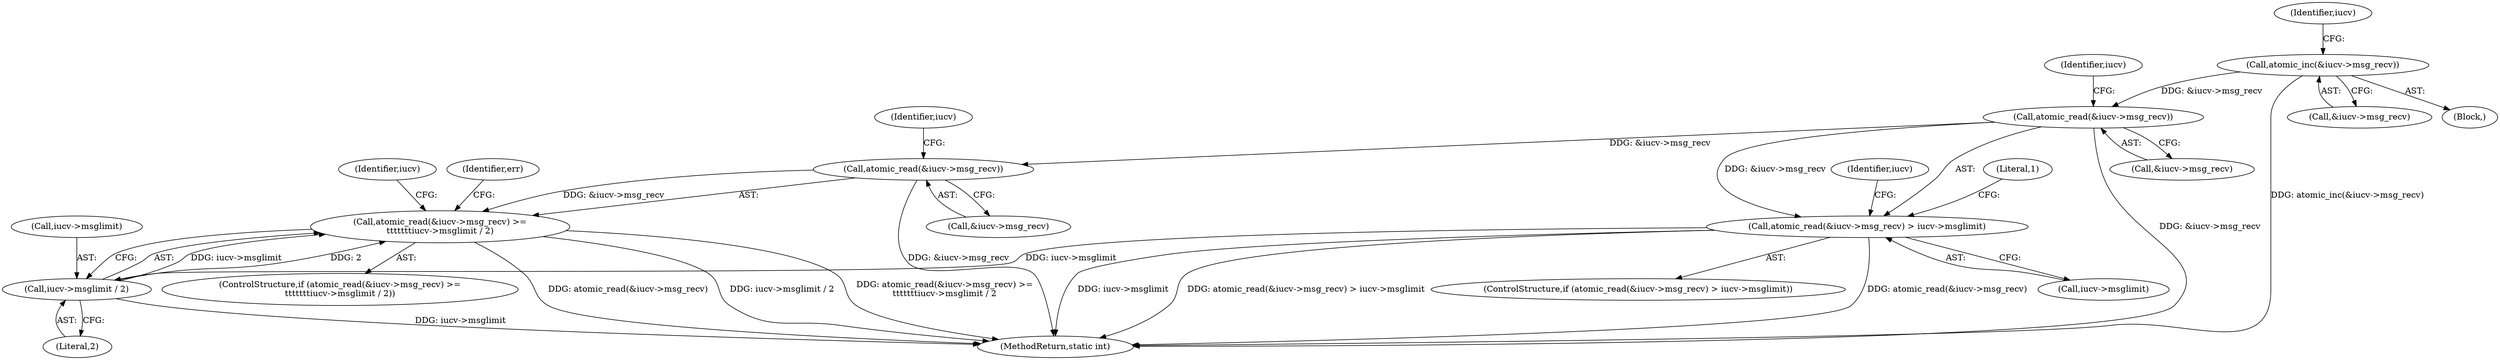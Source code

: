 digraph "0_linux_f3d3342602f8bcbf37d7c46641cb9bca7618eb1c_18@API" {
"1000410" [label="(Call,atomic_read(&iucv->msg_recv) >=\n\t\t\t\t\t\t\tiucv->msglimit / 2)"];
"1000411" [label="(Call,atomic_read(&iucv->msg_recv))"];
"1000331" [label="(Call,atomic_read(&iucv->msg_recv))"];
"1000324" [label="(Call,atomic_inc(&iucv->msg_recv))"];
"1000416" [label="(Call,iucv->msglimit / 2)"];
"1000330" [label="(Call,atomic_read(&iucv->msg_recv) > iucv->msglimit)"];
"1000418" [label="(Identifier,iucv)"];
"1000336" [label="(Call,iucv->msglimit)"];
"1000351" [label="(Identifier,iucv)"];
"1000416" [label="(Call,iucv->msglimit / 2)"];
"1000441" [label="(Identifier,iucv)"];
"1000330" [label="(Call,atomic_read(&iucv->msg_recv) > iucv->msglimit)"];
"1000325" [label="(Call,&iucv->msg_recv)"];
"1000409" [label="(ControlStructure,if (atomic_read(&iucv->msg_recv) >=\n\t\t\t\t\t\t\tiucv->msglimit / 2))"];
"1000323" [label="(Block,)"];
"1000411" [label="(Call,atomic_read(&iucv->msg_recv))"];
"1000324" [label="(Call,atomic_inc(&iucv->msg_recv))"];
"1000334" [label="(Identifier,iucv)"];
"1000410" [label="(Call,atomic_read(&iucv->msg_recv) >=\n\t\t\t\t\t\t\tiucv->msglimit / 2)"];
"1000337" [label="(Identifier,iucv)"];
"1000329" [label="(ControlStructure,if (atomic_read(&iucv->msg_recv) > iucv->msglimit))"];
"1000412" [label="(Call,&iucv->msg_recv)"];
"1000341" [label="(Literal,1)"];
"1000460" [label="(MethodReturn,static int)"];
"1000332" [label="(Call,&iucv->msg_recv)"];
"1000420" [label="(Literal,2)"];
"1000417" [label="(Call,iucv->msglimit)"];
"1000423" [label="(Identifier,err)"];
"1000331" [label="(Call,atomic_read(&iucv->msg_recv))"];
"1000410" -> "1000409"  [label="AST: "];
"1000410" -> "1000416"  [label="CFG: "];
"1000411" -> "1000410"  [label="AST: "];
"1000416" -> "1000410"  [label="AST: "];
"1000423" -> "1000410"  [label="CFG: "];
"1000441" -> "1000410"  [label="CFG: "];
"1000410" -> "1000460"  [label="DDG: atomic_read(&iucv->msg_recv)"];
"1000410" -> "1000460"  [label="DDG: iucv->msglimit / 2"];
"1000410" -> "1000460"  [label="DDG: atomic_read(&iucv->msg_recv) >=\n\t\t\t\t\t\t\tiucv->msglimit / 2"];
"1000411" -> "1000410"  [label="DDG: &iucv->msg_recv"];
"1000416" -> "1000410"  [label="DDG: iucv->msglimit"];
"1000416" -> "1000410"  [label="DDG: 2"];
"1000411" -> "1000412"  [label="CFG: "];
"1000412" -> "1000411"  [label="AST: "];
"1000418" -> "1000411"  [label="CFG: "];
"1000411" -> "1000460"  [label="DDG: &iucv->msg_recv"];
"1000331" -> "1000411"  [label="DDG: &iucv->msg_recv"];
"1000331" -> "1000330"  [label="AST: "];
"1000331" -> "1000332"  [label="CFG: "];
"1000332" -> "1000331"  [label="AST: "];
"1000337" -> "1000331"  [label="CFG: "];
"1000331" -> "1000460"  [label="DDG: &iucv->msg_recv"];
"1000331" -> "1000330"  [label="DDG: &iucv->msg_recv"];
"1000324" -> "1000331"  [label="DDG: &iucv->msg_recv"];
"1000324" -> "1000323"  [label="AST: "];
"1000324" -> "1000325"  [label="CFG: "];
"1000325" -> "1000324"  [label="AST: "];
"1000334" -> "1000324"  [label="CFG: "];
"1000324" -> "1000460"  [label="DDG: atomic_inc(&iucv->msg_recv)"];
"1000416" -> "1000420"  [label="CFG: "];
"1000417" -> "1000416"  [label="AST: "];
"1000420" -> "1000416"  [label="AST: "];
"1000416" -> "1000460"  [label="DDG: iucv->msglimit"];
"1000330" -> "1000416"  [label="DDG: iucv->msglimit"];
"1000330" -> "1000329"  [label="AST: "];
"1000330" -> "1000336"  [label="CFG: "];
"1000336" -> "1000330"  [label="AST: "];
"1000341" -> "1000330"  [label="CFG: "];
"1000351" -> "1000330"  [label="CFG: "];
"1000330" -> "1000460"  [label="DDG: atomic_read(&iucv->msg_recv)"];
"1000330" -> "1000460"  [label="DDG: iucv->msglimit"];
"1000330" -> "1000460"  [label="DDG: atomic_read(&iucv->msg_recv) > iucv->msglimit"];
}
